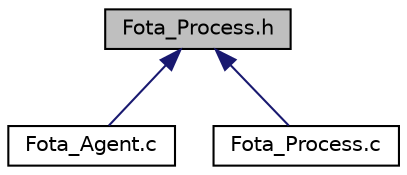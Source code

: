digraph "Fota_Process.h"
{
 // LATEX_PDF_SIZE
  edge [fontname="Helvetica",fontsize="10",labelfontname="Helvetica",labelfontsize="10"];
  node [fontname="Helvetica",fontsize="10",shape=record];
  Node1 [label="Fota_Process.h",height=0.2,width=0.4,color="black", fillcolor="grey75", style="filled", fontcolor="black",tooltip="Fota Agent Process."];
  Node1 -> Node2 [dir="back",color="midnightblue",fontsize="10",style="solid",fontname="Helvetica"];
  Node2 [label="Fota_Agent.c",height=0.2,width=0.4,color="black", fillcolor="white", style="filled",URL="$_fota___agent_8c.html",tooltip="Fota Agent."];
  Node1 -> Node3 [dir="back",color="midnightblue",fontsize="10",style="solid",fontname="Helvetica"];
  Node3 [label="Fota_Process.c",height=0.2,width=0.4,color="black", fillcolor="white", style="filled",URL="$_fota___process_8c.html",tooltip="Fota Process."];
}

